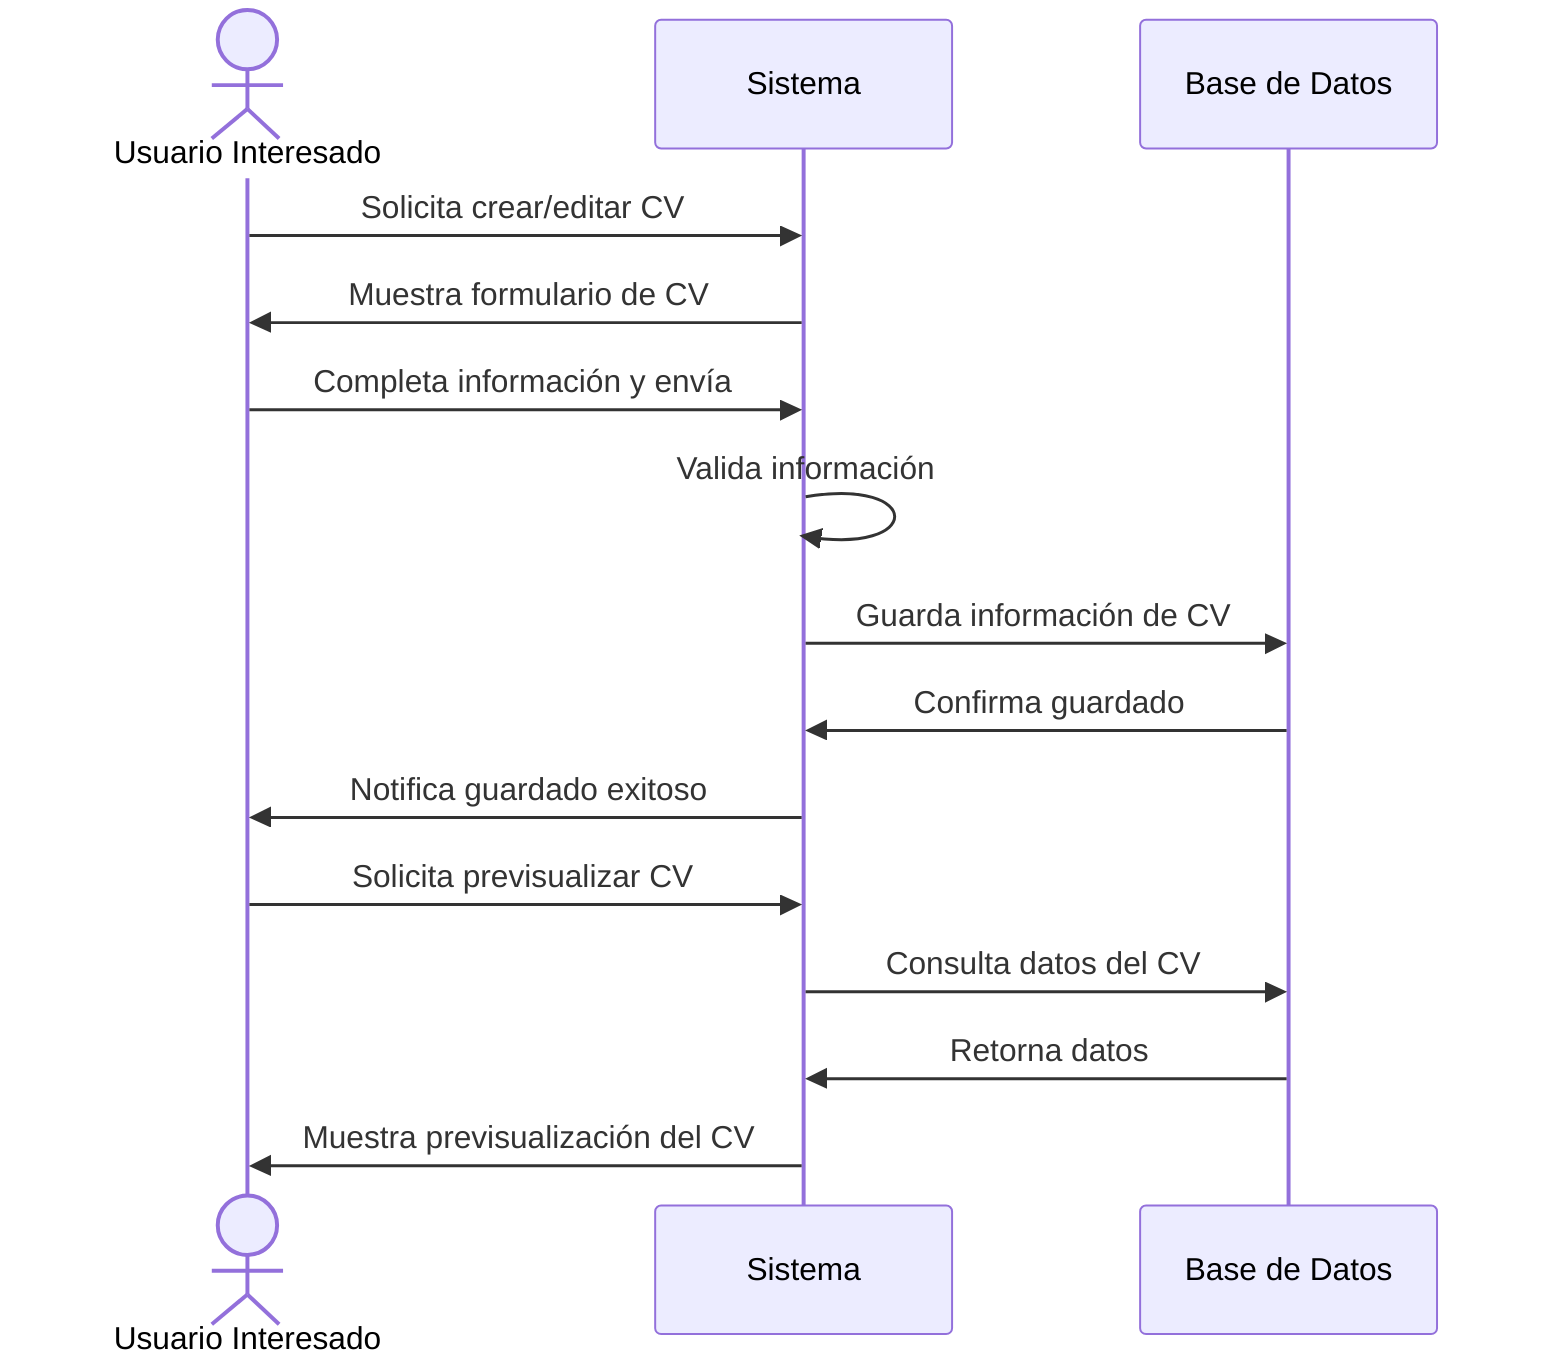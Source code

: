 sequenceDiagram
    actor UI as Usuario Interesado
    participant S as Sistema
    participant BD as Base de Datos
    
    UI->>S: Solicita crear/editar CV
    S->>UI: Muestra formulario de CV
    UI->>S: Completa información y envía
    S->>S: Valida información
    S->>BD: Guarda información de CV
    BD->>S: Confirma guardado
    S->>UI: Notifica guardado exitoso
    UI->>S: Solicita previsualizar CV
    S->>BD: Consulta datos del CV
    BD->>S: Retorna datos
    S->>UI: Muestra previsualización del CV